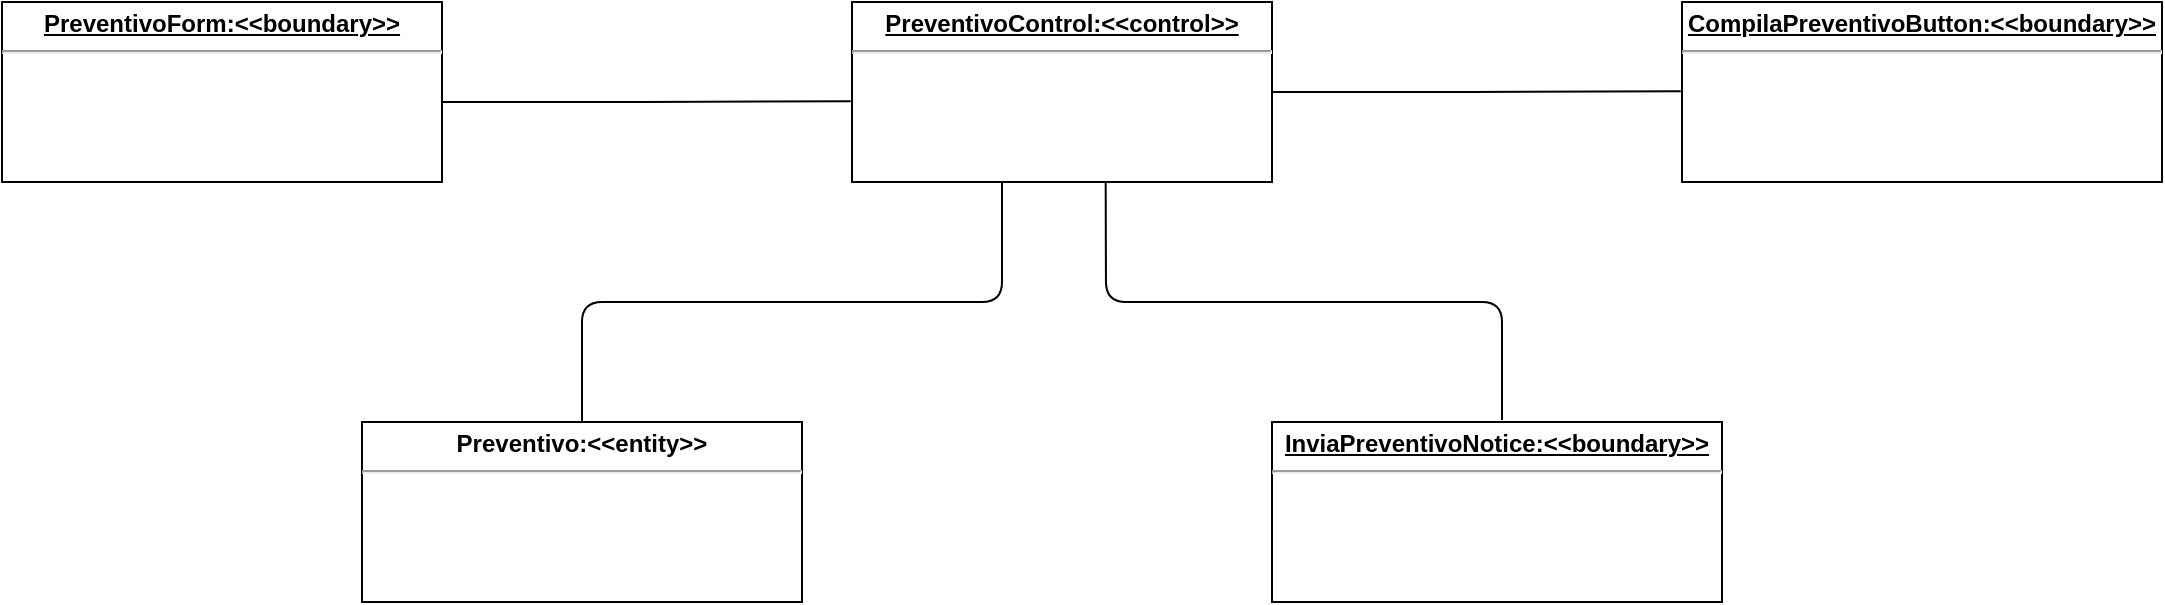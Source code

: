 <mxfile version="13.9.9" type="device"><diagram id="C5RBs43oDa-KdzZeNtuy" name="Page-1"><mxGraphModel dx="2310" dy="867" grid="1" gridSize="10" guides="1" tooltips="1" connect="1" arrows="1" fold="1" page="1" pageScale="1" pageWidth="827" pageHeight="1169" math="0" shadow="0"><root><mxCell id="WIyWlLk6GJQsqaUBKTNV-0"/><mxCell id="WIyWlLk6GJQsqaUBKTNV-1" parent="WIyWlLk6GJQsqaUBKTNV-0"/><mxCell id="jZ6WgqLnqegihHdLylHw-1" value="&lt;p style=&quot;margin: 0px ; margin-top: 4px ; text-align: center ; text-decoration: underline&quot;&gt;&lt;b&gt;PreventivoControl:&amp;lt;&amp;lt;control&amp;gt;&amp;gt;&lt;/b&gt;&lt;/p&gt;&lt;hr&gt;&lt;p style=&quot;margin: 0px ; margin-left: 8px&quot;&gt;&lt;br&gt;&lt;/p&gt;" style="verticalAlign=top;align=left;overflow=fill;fontSize=12;fontFamily=Helvetica;html=1;" parent="WIyWlLk6GJQsqaUBKTNV-1" vertex="1"><mxGeometry x="335" y="30" width="210" height="90" as="geometry"/></mxCell><mxCell id="jZ6WgqLnqegihHdLylHw-2" value="&lt;p style=&quot;margin: 0px ; margin-top: 4px ; text-align: center ; text-decoration: underline&quot;&gt;&lt;b&gt;PreventivoForm:&amp;lt;&amp;lt;boundary&amp;gt;&amp;gt;&lt;/b&gt;&lt;/p&gt;&lt;hr&gt;&lt;p style=&quot;margin: 0px ; margin-left: 8px&quot;&gt;&lt;br&gt;&lt;/p&gt;" style="verticalAlign=top;align=left;overflow=fill;fontSize=12;fontFamily=Helvetica;html=1;" parent="WIyWlLk6GJQsqaUBKTNV-1" vertex="1"><mxGeometry x="-90" y="30" width="220" height="90" as="geometry"/></mxCell><mxCell id="jZ6WgqLnqegihHdLylHw-3" value="&lt;p style=&quot;margin: 0px ; margin-top: 4px ; text-align: center ; text-decoration: underline&quot;&gt;&lt;b&gt;CompilaPreventivoButton:&amp;lt;&amp;lt;boundary&amp;gt;&amp;gt;&lt;/b&gt;&lt;/p&gt;&lt;hr&gt;&lt;p style=&quot;margin: 0px ; margin-left: 8px&quot;&gt;&lt;br&gt;&lt;/p&gt;" style="verticalAlign=top;align=left;overflow=fill;fontSize=12;fontFamily=Helvetica;html=1;" parent="WIyWlLk6GJQsqaUBKTNV-1" vertex="1"><mxGeometry x="750" y="30" width="240" height="90" as="geometry"/></mxCell><mxCell id="jZ6WgqLnqegihHdLylHw-4" value="&lt;p style=&quot;margin: 0px ; margin-top: 4px ; text-align: center ; text-decoration: underline&quot;&gt;&lt;b&gt;InviaPreventivoNotice:&amp;lt;&amp;lt;boundary&amp;gt;&amp;gt;&lt;/b&gt;&lt;/p&gt;&lt;hr&gt;&lt;p style=&quot;margin: 0px 0px 0px 8px&quot;&gt;&lt;br&gt;&lt;/p&gt;" style="verticalAlign=top;align=left;overflow=fill;fontSize=12;fontFamily=Helvetica;html=1;" parent="WIyWlLk6GJQsqaUBKTNV-1" vertex="1"><mxGeometry x="545" y="240" width="225" height="90" as="geometry"/></mxCell><mxCell id="jZ6WgqLnqegihHdLylHw-5" value="&lt;p style=&quot;margin: 4px 0px 0px ; text-align: center&quot;&gt;&lt;b&gt;Preventivo:&amp;lt;&amp;lt;entity&amp;gt;&amp;gt;&lt;/b&gt;&lt;/p&gt;&lt;hr&gt;&lt;p style=&quot;margin: 0px 0px 0px 8px&quot;&gt;&lt;br&gt;&lt;/p&gt;" style="verticalAlign=top;align=left;overflow=fill;fontSize=12;fontFamily=Helvetica;html=1;" parent="WIyWlLk6GJQsqaUBKTNV-1" vertex="1"><mxGeometry x="90" y="240" width="220" height="90" as="geometry"/></mxCell><mxCell id="jZ6WgqLnqegihHdLylHw-8" value="" style="endArrow=none;html=1;entryX=-0.003;entryY=0.551;entryDx=0;entryDy=0;entryPerimeter=0;" parent="WIyWlLk6GJQsqaUBKTNV-1" target="jZ6WgqLnqegihHdLylHw-1" edge="1"><mxGeometry width="50" height="50" relative="1" as="geometry"><mxPoint x="130" y="80" as="sourcePoint"/><mxPoint x="330" y="80" as="targetPoint"/><Array as="points"><mxPoint x="220" y="80"/></Array></mxGeometry></mxCell><mxCell id="jZ6WgqLnqegihHdLylHw-9" value="" style="endArrow=none;html=1;entryX=-0.003;entryY=0.551;entryDx=0;entryDy=0;entryPerimeter=0;" parent="WIyWlLk6GJQsqaUBKTNV-1" edge="1"><mxGeometry width="50" height="50" relative="1" as="geometry"><mxPoint x="545" y="74.99" as="sourcePoint"/><mxPoint x="749.37" y="74.58" as="targetPoint"/><Array as="points"><mxPoint x="635" y="74.99"/></Array></mxGeometry></mxCell><mxCell id="jZ6WgqLnqegihHdLylHw-10" value="" style="endArrow=none;html=1;" parent="WIyWlLk6GJQsqaUBKTNV-1" edge="1"><mxGeometry width="50" height="50" relative="1" as="geometry"><mxPoint x="200" y="240" as="sourcePoint"/><mxPoint x="410" y="120" as="targetPoint"/><Array as="points"><mxPoint x="200" y="180"/><mxPoint x="410" y="180"/></Array></mxGeometry></mxCell><mxCell id="jZ6WgqLnqegihHdLylHw-11" value="" style="endArrow=none;html=1;entryX=0.604;entryY=0.998;entryDx=0;entryDy=0;entryPerimeter=0;" parent="WIyWlLk6GJQsqaUBKTNV-1" target="jZ6WgqLnqegihHdLylHw-1" edge="1"><mxGeometry width="50" height="50" relative="1" as="geometry"><mxPoint x="660" y="239" as="sourcePoint"/><mxPoint x="549.99" y="140.0" as="targetPoint"/><Array as="points"><mxPoint x="660" y="180"/><mxPoint x="462" y="180"/></Array></mxGeometry></mxCell></root></mxGraphModel></diagram></mxfile>